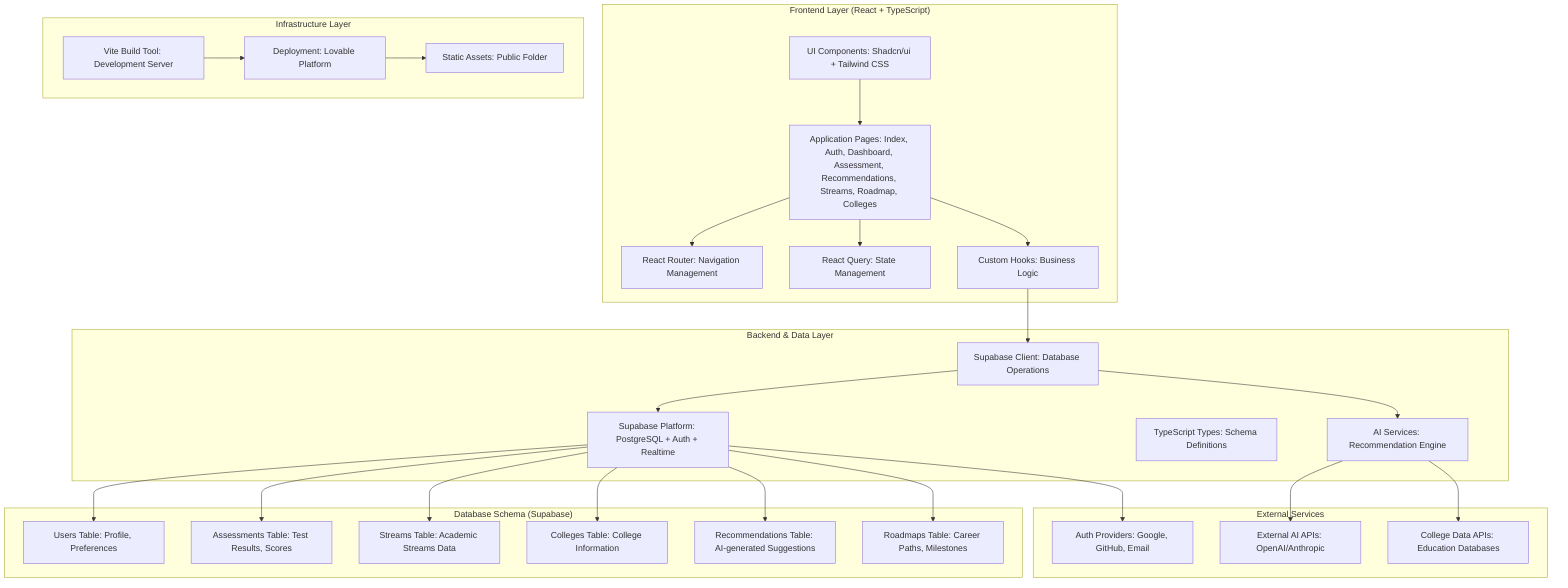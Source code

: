 graph TB
    %% Main Architecture Layers
    subgraph "Frontend Layer (React + TypeScript)"
        UI[UI Components: Shadcn/ui + Tailwind CSS]
        PAGES[Application Pages: Index, Auth, Dashboard, Assessment, Recommendations, Streams, Roadmap, Colleges]
        ROUTING[React Router: Navigation Management]
        STATE[React Query: State Management]
        HOOKS[Custom Hooks: Business Logic]
    end

    subgraph "Backend & Data Layer"
        SUPABASE[Supabase Platform: PostgreSQL + Auth + Realtime]
        CLIENT[Supabase Client: Database Operations]
        TYPES[TypeScript Types: Schema Definitions]
        AI_SERVICES[AI Services: Recommendation Engine]
    end

    subgraph "Infrastructure Layer"
        VITE[Vite Build Tool: Development Server]
        DEPLOY[Deployment: Lovable Platform]
        CDN[Static Assets: Public Folder]
    end

    subgraph "External Services"
        AUTH_PROVIDERS[Auth Providers: Google, GitHub, Email]
        AI_APIS[External AI APIs: OpenAI/Anthropic]
        COLLEGE_API[College Data APIs: Education Databases]
    end

    %% Data Flow Connections
    UI --> PAGES
    PAGES --> ROUTING
    PAGES --> STATE
    PAGES --> HOOKS
    HOOKS --> CLIENT
    CLIENT --> SUPABASE
    CLIENT --> AI_SERVICES
    SUPABASE --> AUTH_PROVIDERS
    AI_SERVICES --> AI_APIS
    AI_SERVICES --> COLLEGE_API
    VITE --> DEPLOY
    DEPLOY --> CDN

    %% Database Schema (Simplified)
    subgraph "Database Schema (Supabase)"
        USERS[Users Table: Profile, Preferences]
        ASSESSMENTS[Assessments Table: Test Results, Scores]
        STREAMS[Streams Table: Academic Streams Data]
        COLLEGES[Colleges Table: College Information]
        RECOMMENDATIONS[Recommendations Table: AI-generated Suggestions]
        ROADMAPS[Roadmaps Table: Career Paths, Milestones]
    end

    SUPABASE --> USERS
    SUPABASE --> ASSESSMENTS
    SUPABASE --> STREAMS
    SUPABASE --> COLLEGES
    SUPABASE --> RECOMMENDATIONS
    SUPABASE --> ROADMAPS